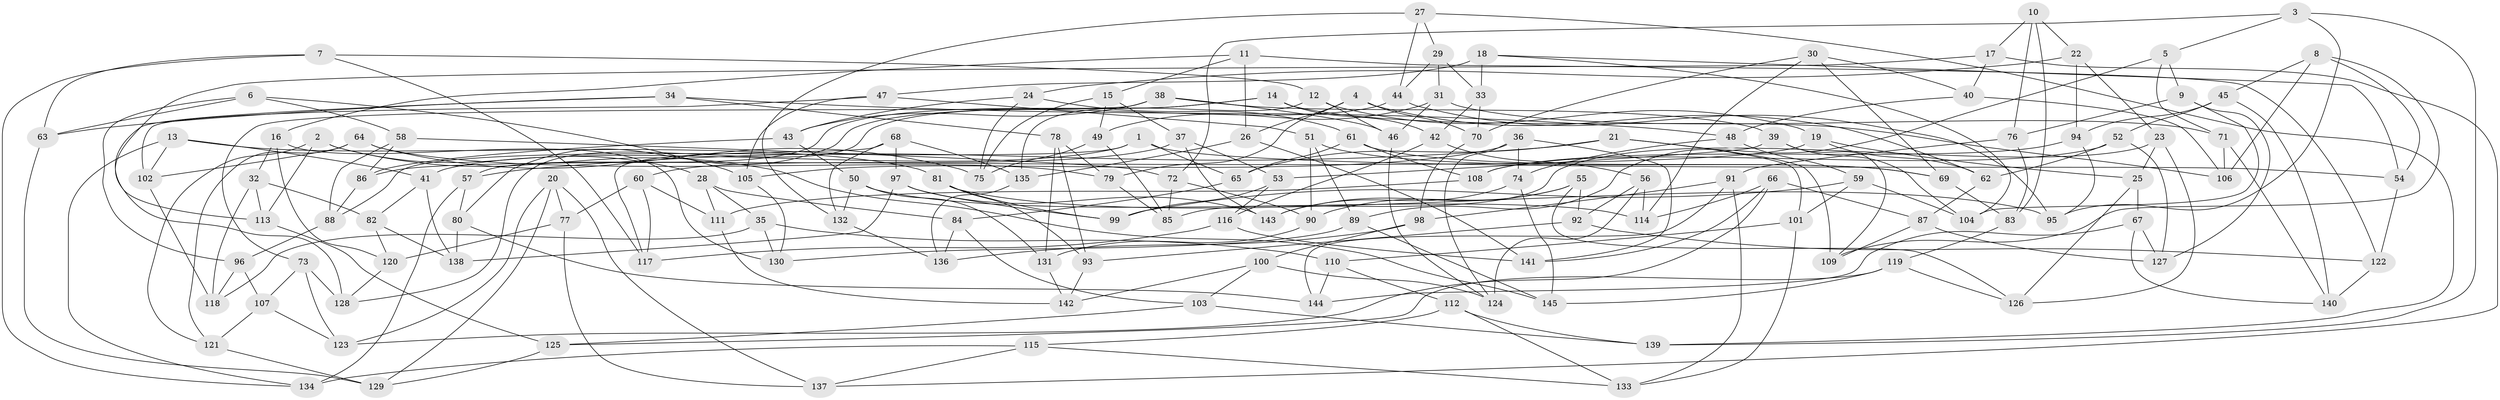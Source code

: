 // Generated by graph-tools (version 1.1) at 2025/03/03/09/25 03:03:06]
// undirected, 145 vertices, 290 edges
graph export_dot {
graph [start="1"]
  node [color=gray90,style=filled];
  1;
  2;
  3;
  4;
  5;
  6;
  7;
  8;
  9;
  10;
  11;
  12;
  13;
  14;
  15;
  16;
  17;
  18;
  19;
  20;
  21;
  22;
  23;
  24;
  25;
  26;
  27;
  28;
  29;
  30;
  31;
  32;
  33;
  34;
  35;
  36;
  37;
  38;
  39;
  40;
  41;
  42;
  43;
  44;
  45;
  46;
  47;
  48;
  49;
  50;
  51;
  52;
  53;
  54;
  55;
  56;
  57;
  58;
  59;
  60;
  61;
  62;
  63;
  64;
  65;
  66;
  67;
  68;
  69;
  70;
  71;
  72;
  73;
  74;
  75;
  76;
  77;
  78;
  79;
  80;
  81;
  82;
  83;
  84;
  85;
  86;
  87;
  88;
  89;
  90;
  91;
  92;
  93;
  94;
  95;
  96;
  97;
  98;
  99;
  100;
  101;
  102;
  103;
  104;
  105;
  106;
  107;
  108;
  109;
  110;
  111;
  112;
  113;
  114;
  115;
  116;
  117;
  118;
  119;
  120;
  121;
  122;
  123;
  124;
  125;
  126;
  127;
  128;
  129;
  130;
  131;
  132;
  133;
  134;
  135;
  136;
  137;
  138;
  139;
  140;
  141;
  142;
  143;
  144;
  145;
  1 -- 41;
  1 -- 88;
  1 -- 65;
  1 -- 54;
  2 -- 28;
  2 -- 113;
  2 -- 145;
  2 -- 121;
  3 -- 72;
  3 -- 95;
  3 -- 139;
  3 -- 5;
  4 -- 70;
  4 -- 79;
  4 -- 62;
  4 -- 26;
  5 -- 71;
  5 -- 9;
  5 -- 89;
  6 -- 58;
  6 -- 105;
  6 -- 63;
  6 -- 96;
  7 -- 12;
  7 -- 63;
  7 -- 117;
  7 -- 134;
  8 -- 109;
  8 -- 54;
  8 -- 106;
  8 -- 45;
  9 -- 104;
  9 -- 127;
  9 -- 76;
  10 -- 76;
  10 -- 22;
  10 -- 17;
  10 -- 83;
  11 -- 122;
  11 -- 15;
  11 -- 16;
  11 -- 26;
  12 -- 19;
  12 -- 46;
  12 -- 135;
  13 -- 102;
  13 -- 81;
  13 -- 41;
  13 -- 134;
  14 -- 42;
  14 -- 80;
  14 -- 57;
  14 -- 106;
  15 -- 75;
  15 -- 37;
  15 -- 49;
  16 -- 32;
  16 -- 130;
  16 -- 120;
  17 -- 137;
  17 -- 113;
  17 -- 40;
  18 -- 54;
  18 -- 47;
  18 -- 104;
  18 -- 33;
  19 -- 62;
  19 -- 86;
  19 -- 25;
  20 -- 77;
  20 -- 129;
  20 -- 137;
  20 -- 123;
  21 -- 57;
  21 -- 109;
  21 -- 65;
  21 -- 101;
  22 -- 23;
  22 -- 94;
  22 -- 24;
  23 -- 85;
  23 -- 126;
  23 -- 25;
  24 -- 61;
  24 -- 75;
  24 -- 43;
  25 -- 126;
  25 -- 67;
  26 -- 141;
  26 -- 135;
  27 -- 29;
  27 -- 44;
  27 -- 139;
  27 -- 132;
  28 -- 84;
  28 -- 111;
  28 -- 35;
  29 -- 31;
  29 -- 44;
  29 -- 33;
  30 -- 40;
  30 -- 114;
  30 -- 70;
  30 -- 69;
  31 -- 71;
  31 -- 49;
  31 -- 46;
  32 -- 82;
  32 -- 113;
  32 -- 118;
  33 -- 70;
  33 -- 42;
  34 -- 128;
  34 -- 48;
  34 -- 78;
  34 -- 63;
  35 -- 130;
  35 -- 118;
  35 -- 110;
  36 -- 105;
  36 -- 141;
  36 -- 74;
  36 -- 124;
  37 -- 143;
  37 -- 60;
  37 -- 53;
  38 -- 46;
  38 -- 43;
  38 -- 73;
  38 -- 39;
  39 -- 104;
  39 -- 53;
  39 -- 109;
  40 -- 48;
  40 -- 106;
  41 -- 82;
  41 -- 138;
  42 -- 116;
  42 -- 56;
  43 -- 86;
  43 -- 50;
  44 -- 128;
  44 -- 95;
  45 -- 140;
  45 -- 94;
  45 -- 52;
  46 -- 124;
  47 -- 51;
  47 -- 102;
  47 -- 105;
  48 -- 74;
  48 -- 59;
  49 -- 85;
  49 -- 75;
  50 -- 131;
  50 -- 114;
  50 -- 132;
  51 -- 89;
  51 -- 90;
  51 -- 69;
  52 -- 62;
  52 -- 108;
  52 -- 127;
  53 -- 99;
  53 -- 116;
  54 -- 122;
  55 -- 92;
  55 -- 126;
  55 -- 90;
  55 -- 143;
  56 -- 124;
  56 -- 114;
  56 -- 92;
  57 -- 80;
  57 -- 134;
  58 -- 86;
  58 -- 72;
  58 -- 88;
  59 -- 104;
  59 -- 99;
  59 -- 101;
  60 -- 117;
  60 -- 77;
  60 -- 111;
  61 -- 65;
  61 -- 69;
  61 -- 108;
  62 -- 87;
  63 -- 129;
  64 -- 79;
  64 -- 102;
  64 -- 75;
  64 -- 121;
  65 -- 84;
  66 -- 114;
  66 -- 123;
  66 -- 87;
  66 -- 141;
  67 -- 144;
  67 -- 127;
  67 -- 140;
  68 -- 135;
  68 -- 132;
  68 -- 117;
  68 -- 97;
  69 -- 83;
  70 -- 98;
  71 -- 140;
  71 -- 106;
  72 -- 90;
  72 -- 85;
  73 -- 107;
  73 -- 123;
  73 -- 128;
  74 -- 145;
  74 -- 143;
  76 -- 83;
  76 -- 91;
  77 -- 137;
  77 -- 120;
  78 -- 93;
  78 -- 131;
  78 -- 79;
  79 -- 85;
  80 -- 138;
  80 -- 144;
  81 -- 93;
  81 -- 95;
  81 -- 99;
  82 -- 120;
  82 -- 138;
  83 -- 119;
  84 -- 103;
  84 -- 136;
  86 -- 88;
  87 -- 109;
  87 -- 127;
  88 -- 96;
  89 -- 145;
  89 -- 130;
  90 -- 131;
  91 -- 98;
  91 -- 133;
  91 -- 144;
  92 -- 122;
  92 -- 93;
  93 -- 142;
  94 -- 95;
  94 -- 108;
  96 -- 107;
  96 -- 118;
  97 -- 143;
  97 -- 138;
  97 -- 99;
  98 -- 136;
  98 -- 100;
  100 -- 142;
  100 -- 124;
  100 -- 103;
  101 -- 110;
  101 -- 133;
  102 -- 118;
  103 -- 125;
  103 -- 139;
  105 -- 130;
  107 -- 121;
  107 -- 123;
  108 -- 111;
  110 -- 112;
  110 -- 144;
  111 -- 142;
  112 -- 139;
  112 -- 133;
  112 -- 115;
  113 -- 125;
  115 -- 137;
  115 -- 133;
  115 -- 134;
  116 -- 141;
  116 -- 117;
  119 -- 145;
  119 -- 125;
  119 -- 126;
  120 -- 128;
  121 -- 129;
  122 -- 140;
  125 -- 129;
  131 -- 142;
  132 -- 136;
  135 -- 136;
}
